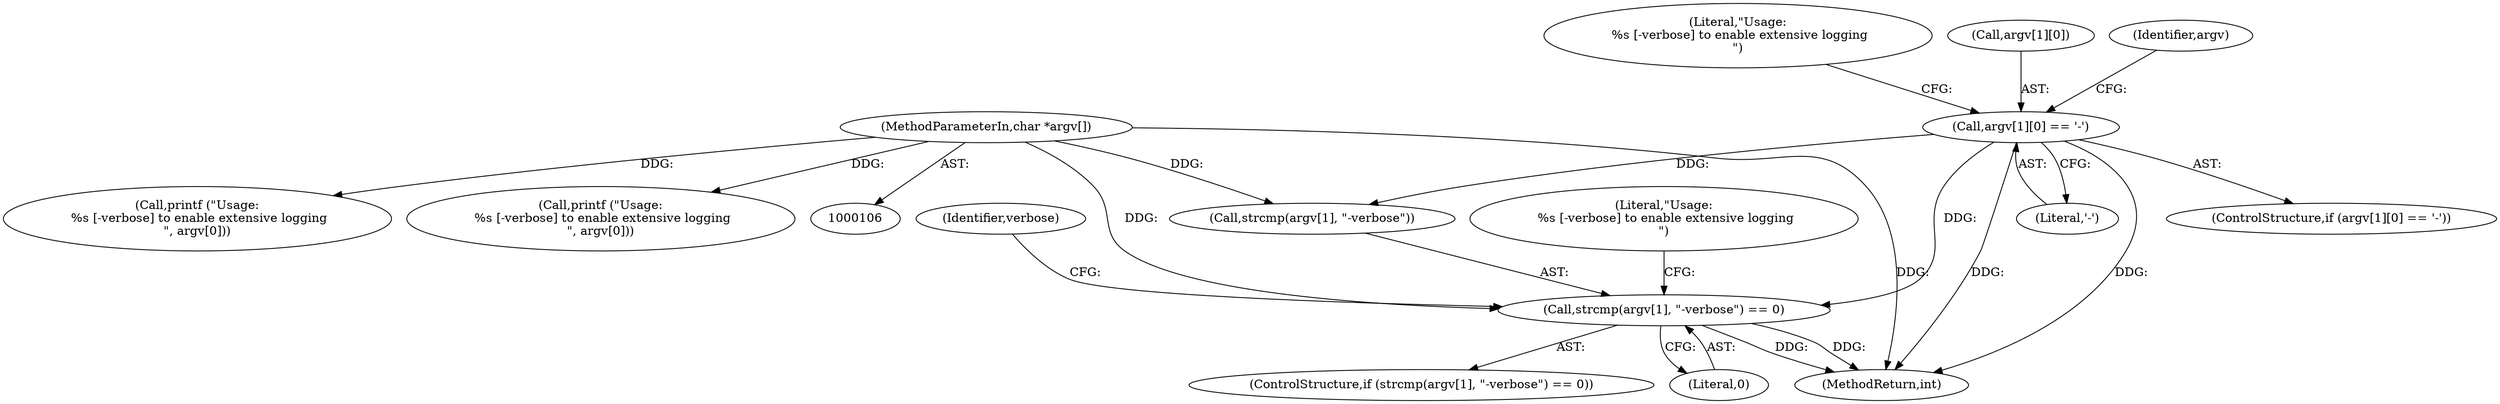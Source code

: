 digraph "0_bzrtp_bbb1e6e2f467ee4bd7b9a8c800e4f07343d7d99b_1@API" {
"1000135" [label="(Call,strcmp(argv[1], \"-verbose\") == 0)"];
"1000126" [label="(Call,argv[1][0] == '-')"];
"1000108" [label="(MethodParameterIn,char *argv[])"];
"1000108" [label="(MethodParameterIn,char *argv[])"];
"1000158" [label="(Literal,\"Usage:\n %s [-verbose] to enable extensive logging\n\")"];
"1000136" [label="(Call,strcmp(argv[1], \"-verbose\"))"];
"1000134" [label="(ControlStructure,if (strcmp(argv[1], \"-verbose\") == 0))"];
"1000148" [label="(Call,printf (\"Usage:\n %s [-verbose] to enable extensive logging\n\", argv[0]))"];
"1000157" [label="(Call,printf (\"Usage:\n %s [-verbose] to enable extensive logging\n\", argv[0]))"];
"1000135" [label="(Call,strcmp(argv[1], \"-verbose\") == 0)"];
"1000144" [label="(Identifier,verbose)"];
"1000126" [label="(Call,argv[1][0] == '-')"];
"1000125" [label="(ControlStructure,if (argv[1][0] == '-'))"];
"1000127" [label="(Call,argv[1][0])"];
"1000247" [label="(MethodReturn,int)"];
"1000132" [label="(Literal,'-')"];
"1000138" [label="(Identifier,argv)"];
"1000141" [label="(Literal,0)"];
"1000149" [label="(Literal,\"Usage:\n %s [-verbose] to enable extensive logging\n\")"];
"1000135" -> "1000134"  [label="AST: "];
"1000135" -> "1000141"  [label="CFG: "];
"1000136" -> "1000135"  [label="AST: "];
"1000141" -> "1000135"  [label="AST: "];
"1000144" -> "1000135"  [label="CFG: "];
"1000149" -> "1000135"  [label="CFG: "];
"1000135" -> "1000247"  [label="DDG: "];
"1000135" -> "1000247"  [label="DDG: "];
"1000126" -> "1000135"  [label="DDG: "];
"1000108" -> "1000135"  [label="DDG: "];
"1000126" -> "1000125"  [label="AST: "];
"1000126" -> "1000132"  [label="CFG: "];
"1000127" -> "1000126"  [label="AST: "];
"1000132" -> "1000126"  [label="AST: "];
"1000138" -> "1000126"  [label="CFG: "];
"1000158" -> "1000126"  [label="CFG: "];
"1000126" -> "1000247"  [label="DDG: "];
"1000126" -> "1000247"  [label="DDG: "];
"1000126" -> "1000136"  [label="DDG: "];
"1000108" -> "1000106"  [label="AST: "];
"1000108" -> "1000247"  [label="DDG: "];
"1000108" -> "1000136"  [label="DDG: "];
"1000108" -> "1000148"  [label="DDG: "];
"1000108" -> "1000157"  [label="DDG: "];
}
